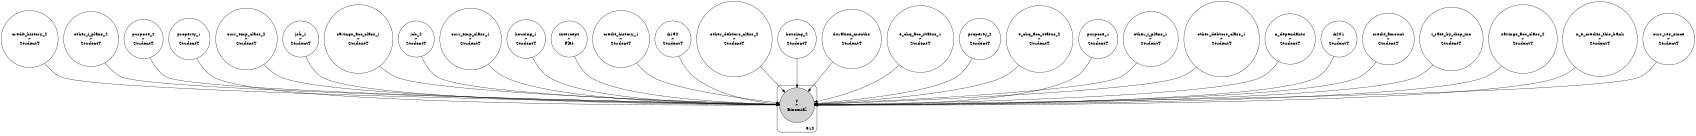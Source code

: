 digraph {
	graph [size="11.3,11.9"]
	node [shape=circle]
	credit_history_2 [label="credit_history_2
~
StudentT"]
	other_i_plans_2 [label="other_i_plans_2
~
StudentT"]
	purpose_2 [label="purpose_2
~
StudentT"]
	property_1 [label="property_1
~
StudentT"]
	curr_emp_class_2 [label="curr_emp_class_2
~
StudentT"]
	job_1 [label="job_1
~
StudentT"]
	savings_acc_class_1 [label="savings_acc_class_1
~
StudentT"]
	job_2 [label="job_2
~
StudentT"]
	curr_emp_class_1 [label="curr_emp_class_1
~
StudentT"]
	housing_1 [label="housing_1
~
StudentT"]
	Intercept [label="Intercept
~
Flat"]
	credit_history_1 [label="credit_history_1
~
StudentT"]
	A192 [label="A192
~
StudentT"]
	other_debtors_class_2 [label="other_debtors_class_2
~
StudentT"]
	housing_2 [label="housing_2
~
StudentT"]
	duration_months [label="duration_months
~
StudentT"]
	e_chq_acc_status_1 [label="e_chq_acc_status_1
~
StudentT"]
	property_2 [label="property_2
~
StudentT"]
	e_chq_acc_status_2 [label="e_chq_acc_status_2
~
StudentT"]
	purpose_1 [label="purpose_1
~
StudentT"]
	other_i_plans_1 [label="other_i_plans_1
~
StudentT"]
	other_debtors_class_1 [label="other_debtors_class_1
~
StudentT"]
	n_dependants [label="n_dependants
~
StudentT"]
	A201 [label="A201
~
StudentT"]
	credit_amount [label="credit_amount
~
StudentT"]
	i_rate_by_disp_inc [label="i_rate_by_disp_inc
~
StudentT"]
	savings_acc_class_2 [label="savings_acc_class_2
~
StudentT"]
	n_e_credits_this_bank [label="n_e_credits_this_bank
~
StudentT"]
	curr_res_since [label="curr_res_since
~
StudentT"]
	subgraph cluster910 {
		y [label="y
~
Binomial" style=filled]
		label=910 labeljust=r labelloc=b style=rounded
	}
	credit_history_2 -> y
	other_i_plans_2 -> y
	purpose_2 -> y
	property_1 -> y
	curr_emp_class_2 -> y
	job_1 -> y
	job_2 -> y
	savings_acc_class_1 -> y
	curr_emp_class_1 -> y
	housing_1 -> y
	credit_history_1 -> y
	Intercept -> y
	A192 -> y
	other_debtors_class_2 -> y
	housing_2 -> y
	duration_months -> y
	e_chq_acc_status_1 -> y
	property_2 -> y
	e_chq_acc_status_2 -> y
	purpose_1 -> y
	other_i_plans_1 -> y
	other_debtors_class_1 -> y
	A201 -> y
	n_dependants -> y
	credit_amount -> y
	i_rate_by_disp_inc -> y
	savings_acc_class_2 -> y
	n_e_credits_this_bank -> y
	curr_res_since -> y
}
